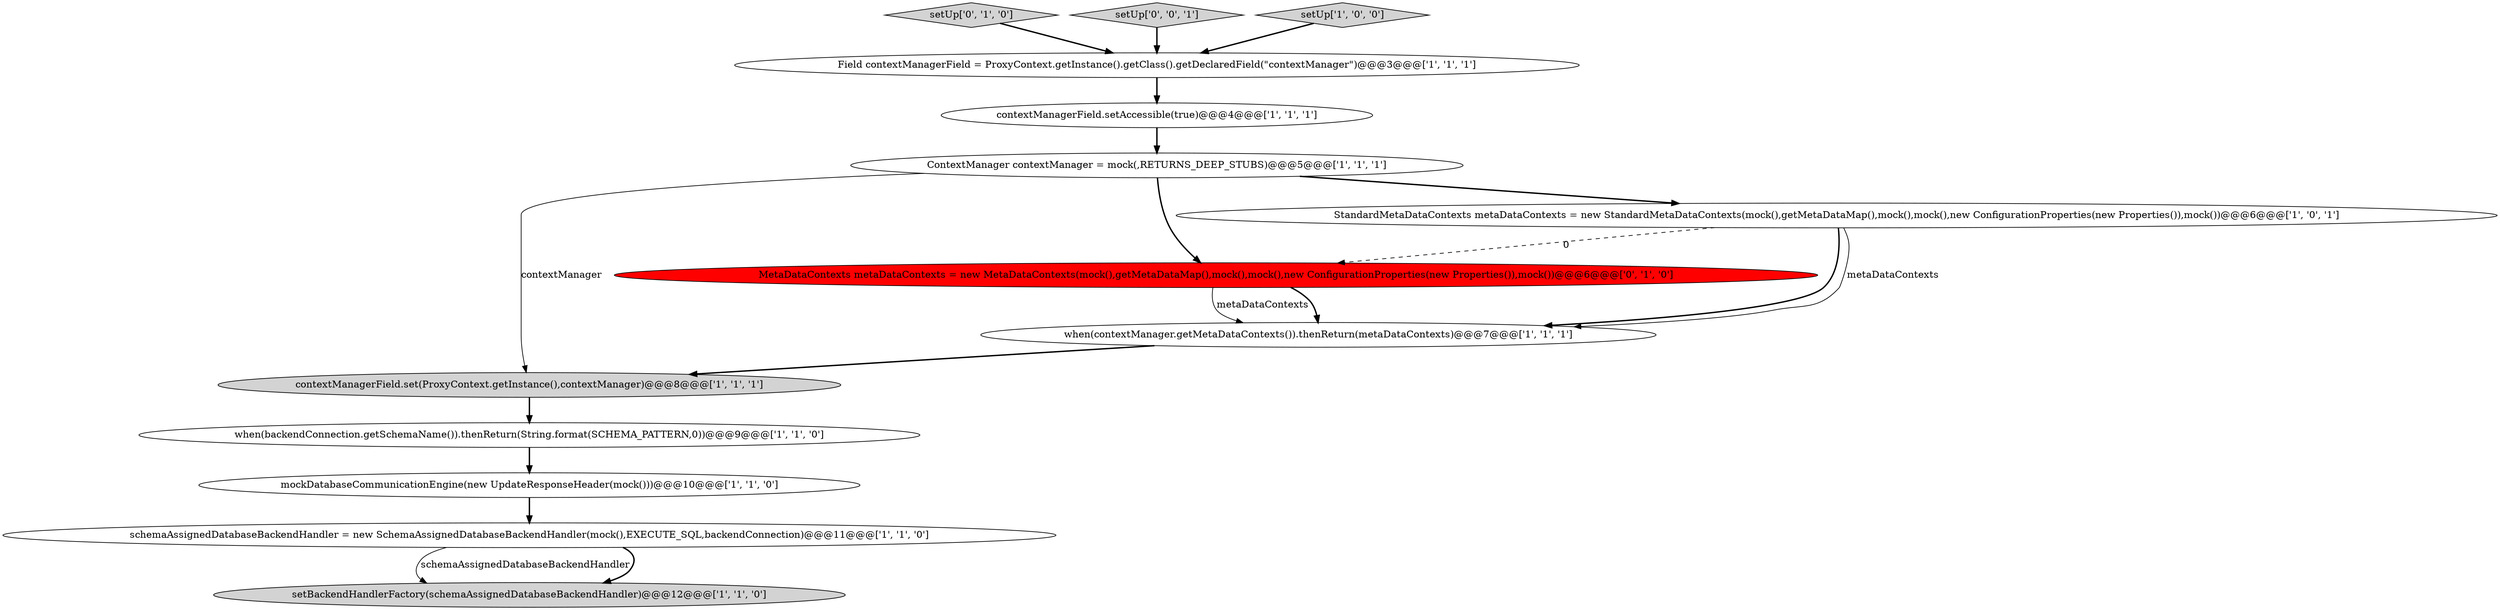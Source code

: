 digraph {
7 [style = filled, label = "when(backendConnection.getSchemaName()).thenReturn(String.format(SCHEMA_PATTERN,0))@@@9@@@['1', '1', '0']", fillcolor = white, shape = ellipse image = "AAA0AAABBB1BBB"];
8 [style = filled, label = "ContextManager contextManager = mock(,RETURNS_DEEP_STUBS)@@@5@@@['1', '1', '1']", fillcolor = white, shape = ellipse image = "AAA0AAABBB1BBB"];
3 [style = filled, label = "schemaAssignedDatabaseBackendHandler = new SchemaAssignedDatabaseBackendHandler(mock(),EXECUTE_SQL,backendConnection)@@@11@@@['1', '1', '0']", fillcolor = white, shape = ellipse image = "AAA0AAABBB1BBB"];
2 [style = filled, label = "setBackendHandlerFactory(schemaAssignedDatabaseBackendHandler)@@@12@@@['1', '1', '0']", fillcolor = lightgray, shape = ellipse image = "AAA0AAABBB1BBB"];
5 [style = filled, label = "when(contextManager.getMetaDataContexts()).thenReturn(metaDataContexts)@@@7@@@['1', '1', '1']", fillcolor = white, shape = ellipse image = "AAA0AAABBB1BBB"];
9 [style = filled, label = "contextManagerField.set(ProxyContext.getInstance(),contextManager)@@@8@@@['1', '1', '1']", fillcolor = lightgray, shape = ellipse image = "AAA0AAABBB1BBB"];
11 [style = filled, label = "MetaDataContexts metaDataContexts = new MetaDataContexts(mock(),getMetaDataMap(),mock(),mock(),new ConfigurationProperties(new Properties()),mock())@@@6@@@['0', '1', '0']", fillcolor = red, shape = ellipse image = "AAA1AAABBB2BBB"];
12 [style = filled, label = "setUp['0', '1', '0']", fillcolor = lightgray, shape = diamond image = "AAA0AAABBB2BBB"];
13 [style = filled, label = "setUp['0', '0', '1']", fillcolor = lightgray, shape = diamond image = "AAA0AAABBB3BBB"];
0 [style = filled, label = "contextManagerField.setAccessible(true)@@@4@@@['1', '1', '1']", fillcolor = white, shape = ellipse image = "AAA0AAABBB1BBB"];
6 [style = filled, label = "mockDatabaseCommunicationEngine(new UpdateResponseHeader(mock()))@@@10@@@['1', '1', '0']", fillcolor = white, shape = ellipse image = "AAA0AAABBB1BBB"];
4 [style = filled, label = "Field contextManagerField = ProxyContext.getInstance().getClass().getDeclaredField(\"contextManager\")@@@3@@@['1', '1', '1']", fillcolor = white, shape = ellipse image = "AAA0AAABBB1BBB"];
10 [style = filled, label = "setUp['1', '0', '0']", fillcolor = lightgray, shape = diamond image = "AAA0AAABBB1BBB"];
1 [style = filled, label = "StandardMetaDataContexts metaDataContexts = new StandardMetaDataContexts(mock(),getMetaDataMap(),mock(),mock(),new ConfigurationProperties(new Properties()),mock())@@@6@@@['1', '0', '1']", fillcolor = white, shape = ellipse image = "AAA0AAABBB1BBB"];
1->5 [style = bold, label=""];
3->2 [style = solid, label="schemaAssignedDatabaseBackendHandler"];
8->1 [style = bold, label=""];
6->3 [style = bold, label=""];
11->5 [style = solid, label="metaDataContexts"];
11->5 [style = bold, label=""];
8->9 [style = solid, label="contextManager"];
1->5 [style = solid, label="metaDataContexts"];
3->2 [style = bold, label=""];
5->9 [style = bold, label=""];
9->7 [style = bold, label=""];
12->4 [style = bold, label=""];
8->11 [style = bold, label=""];
1->11 [style = dashed, label="0"];
7->6 [style = bold, label=""];
4->0 [style = bold, label=""];
0->8 [style = bold, label=""];
13->4 [style = bold, label=""];
10->4 [style = bold, label=""];
}
